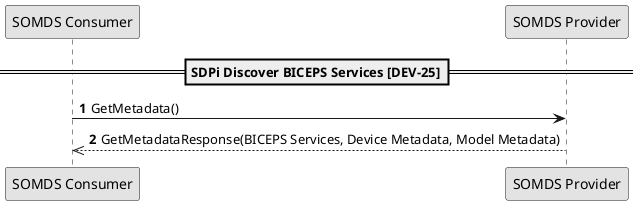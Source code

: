 @startuml
skinparam monochrome true
autonumber

!global $str_sdpi_p_somds_cons = "SOMDS Consumer"
!global $str_sdpi_p_somds_prov = "SOMDS Provider"

participant "$str_sdpi_p_somds_cons" as sdpi_somds_consumer
participant "$str_sdpi_p_somds_prov" as sdpi_somds_provider

==SDPi Discover BICEPS Services [DEV-25]==

sdpi_somds_consumer -> sdpi_somds_provider: GetMetadata()
sdpi_somds_consumer <<-- sdpi_somds_provider: GetMetadataResponse(BICEPS Services, Device Metadata, Model Metadata)

/' opt conditional if BICEPS interfaces are processed dynamically
    loop on EndpointReference in HostedServices
        sdpi_somds_consumer -> sdpi_somds_provider: MetadataGet()
        sdpi_somds_consumer <-- sdpi_somds_provider: MetadataGetResponse([WsdlDescription], [WsdlUrl])
        opt conditional if WSDL description was not enclosed in MetadataGetResponse
            sdpi_somds_consumer -> sdpi_somds_provider: HTTP_GET(WsdlUrl)
            sdpi_somds_consumer <-- sdpi_somds_provider: HTTP_GET_RESPONSE(WsdlDescription)
        end
    end
end'/

@enduml